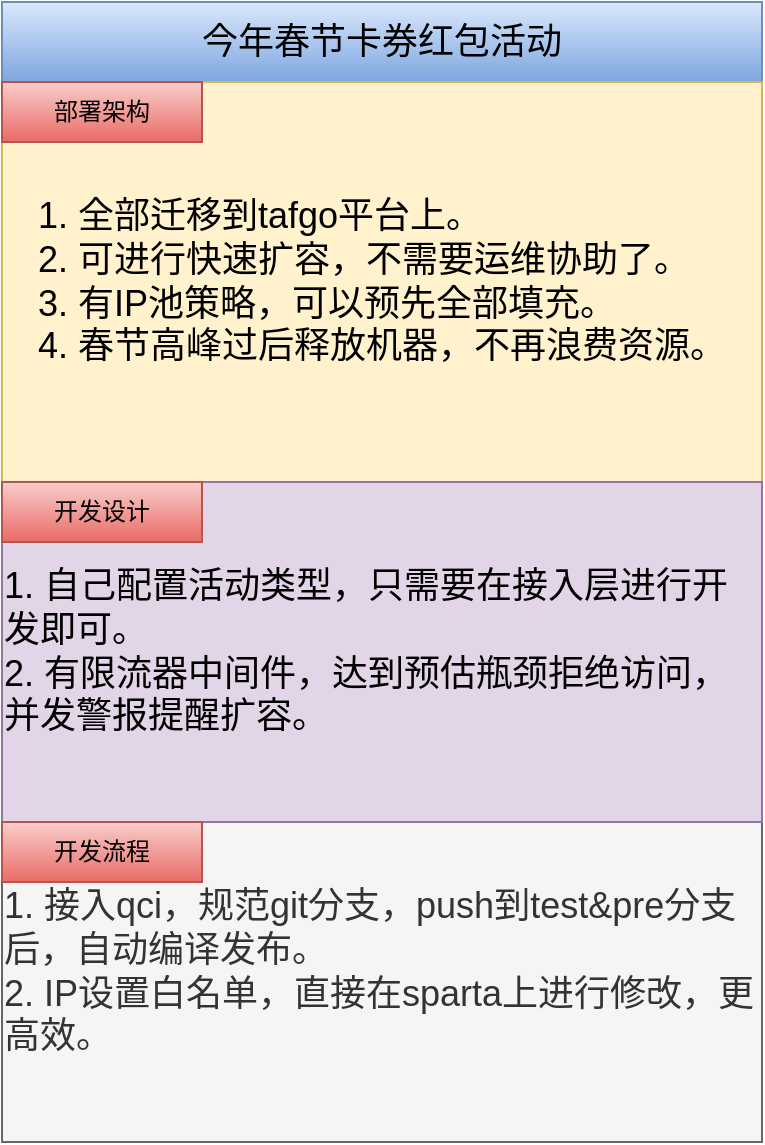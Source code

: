 <mxfile version="12.8.4" type="github">
  <diagram id="0rp5BLN7Kzp_F5bG6_N5" name="Page-1">
    <mxGraphModel dx="820" dy="992" grid="1" gridSize="10" guides="1" tooltips="1" connect="1" arrows="1" fold="1" page="1" pageScale="1" pageWidth="1600" pageHeight="1200" math="0" shadow="0">
      <root>
        <mxCell id="0" />
        <mxCell id="1" parent="0" />
        <mxCell id="LuCzuRn_yOuHDqlbm_r1-9" value="&lt;div style=&quot;text-align: left ; font-size: 18px&quot;&gt;&lt;div&gt;1. 接入qci，规范git分支，push到test&amp;amp;pre分支后，自动编译发布。&lt;/div&gt;&lt;div&gt;2. IP设置白名单，直接在sparta上进行修改，更高效。&lt;/div&gt;&lt;/div&gt;" style="rounded=0;whiteSpace=wrap;html=1;fillColor=#f5f5f5;strokeColor=#666666;fontColor=#333333;" vertex="1" parent="1">
          <mxGeometry x="50" y="530" width="380" height="170" as="geometry" />
        </mxCell>
        <mxCell id="LuCzuRn_yOuHDqlbm_r1-3" value="&lt;font style=&quot;font-size: 18px&quot;&gt;今年春节卡券红包活动&lt;/font&gt;" style="rounded=0;whiteSpace=wrap;html=1;gradientColor=#7ea6e0;fillColor=#dae8fc;strokeColor=#6c8ebf;" vertex="1" parent="1">
          <mxGeometry x="50" y="130" width="380" height="40" as="geometry" />
        </mxCell>
        <mxCell id="LuCzuRn_yOuHDqlbm_r1-4" value="&lt;div style=&quot;text-align: left ; font-size: 18px&quot;&gt;&lt;font style=&quot;font-size: 18px&quot;&gt;1. 全部迁移到tafgo平台上。&lt;/font&gt;&lt;/div&gt;&lt;div style=&quot;text-align: left ; font-size: 18px&quot;&gt;&lt;font style=&quot;font-size: 18px&quot;&gt;2. 可进行快速扩容，不需要运维协助了。&lt;/font&gt;&lt;/div&gt;&lt;div style=&quot;text-align: left ; font-size: 18px&quot;&gt;&lt;font style=&quot;font-size: 18px&quot;&gt;3. 有IP池策略，可以预先全部填充。&lt;/font&gt;&lt;/div&gt;&lt;div style=&quot;text-align: left ; font-size: 18px&quot;&gt;&lt;font style=&quot;font-size: 18px&quot;&gt;4. 春节高峰过后释放机器，不再浪费资源。&lt;/font&gt;&lt;/div&gt;" style="rounded=0;whiteSpace=wrap;html=1;fillColor=#fff2cc;strokeColor=#d6b656;" vertex="1" parent="1">
          <mxGeometry x="50" y="170" width="380" height="200" as="geometry" />
        </mxCell>
        <mxCell id="LuCzuRn_yOuHDqlbm_r1-5" value="部署架构" style="rounded=0;whiteSpace=wrap;html=1;gradientColor=#ea6b66;fillColor=#f8cecc;strokeColor=#b85450;" vertex="1" parent="1">
          <mxGeometry x="50" y="170" width="100" height="30" as="geometry" />
        </mxCell>
        <mxCell id="LuCzuRn_yOuHDqlbm_r1-6" value="&lt;div style=&quot;text-align: left ; font-size: 18px&quot;&gt;&lt;div&gt;1. 自己配置活动类型，只需要在接入层进行开发即可。&lt;/div&gt;&lt;div&gt;2. 有限流器中间件，达到预估瓶颈拒绝访问，并发警报提醒扩容。&lt;/div&gt;&lt;/div&gt;" style="rounded=0;whiteSpace=wrap;html=1;fillColor=#e1d5e7;strokeColor=#9673a6;" vertex="1" parent="1">
          <mxGeometry x="50" y="370" width="380" height="170" as="geometry" />
        </mxCell>
        <mxCell id="LuCzuRn_yOuHDqlbm_r1-7" value="开发设计" style="rounded=0;whiteSpace=wrap;html=1;gradientColor=#ea6b66;fillColor=#f8cecc;strokeColor=#b85450;" vertex="1" parent="1">
          <mxGeometry x="50" y="370" width="100" height="30" as="geometry" />
        </mxCell>
        <mxCell id="LuCzuRn_yOuHDqlbm_r1-8" value="开发流程" style="rounded=0;whiteSpace=wrap;html=1;gradientColor=#ea6b66;fillColor=#f8cecc;strokeColor=#b85450;" vertex="1" parent="1">
          <mxGeometry x="50" y="540" width="100" height="30" as="geometry" />
        </mxCell>
      </root>
    </mxGraphModel>
  </diagram>
</mxfile>
